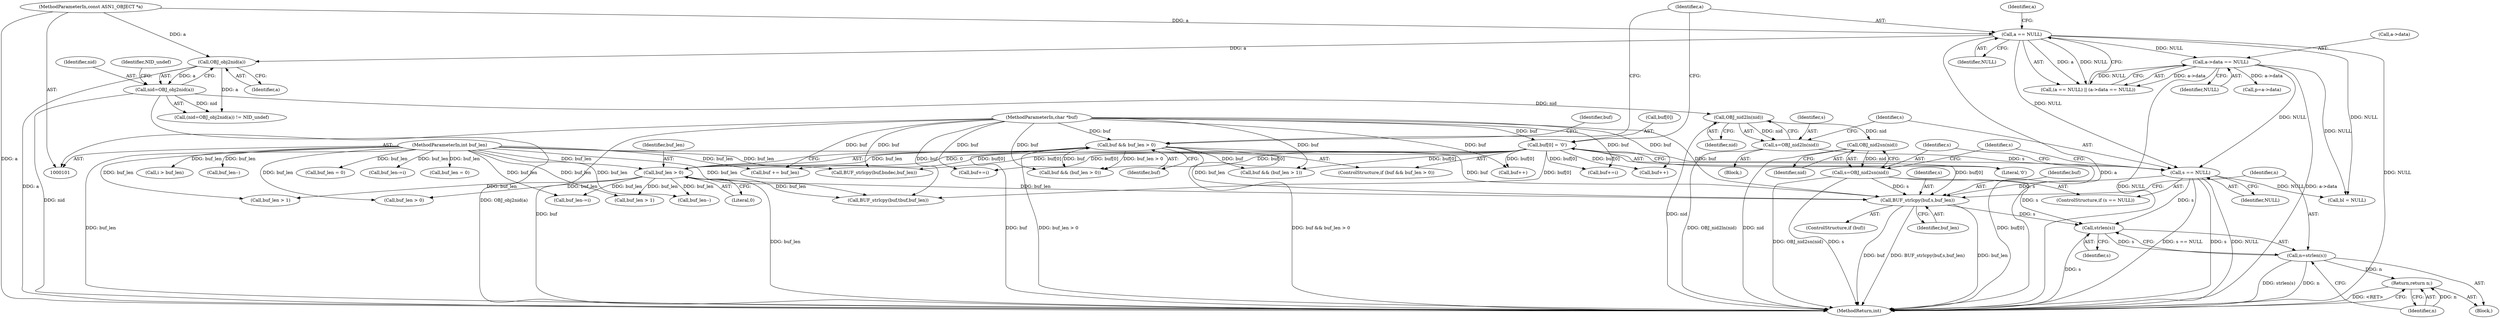 digraph "0_openssl_0042fb5fd1c9d257d713b15a1f45da05cf5c1c87@API" {
"1000177" [label="(Call,strlen(s))"];
"1000159" [label="(Call,s == NULL)"];
"1000154" [label="(Call,s=OBJ_nid2ln(nid))"];
"1000156" [label="(Call,OBJ_nid2ln(nid))"];
"1000148" [label="(Call,nid=OBJ_obj2nid(a))"];
"1000150" [label="(Call,OBJ_obj2nid(a))"];
"1000133" [label="(Call,a == NULL)"];
"1000104" [label="(MethodParameterIn,const ASN1_OBJECT *a)"];
"1000136" [label="(Call,a->data == NULL)"];
"1000171" [label="(Call,BUF_strlcpy(buf,s,buf_len))"];
"1000126" [label="(Call,buf[0] = '\0')"];
"1000102" [label="(MethodParameterIn,char *buf)"];
"1000121" [label="(Call,buf && buf_len > 0)"];
"1000123" [label="(Call,buf_len > 0)"];
"1000103" [label="(MethodParameterIn,int buf_len)"];
"1000162" [label="(Call,s=OBJ_nid2sn(nid))"];
"1000164" [label="(Call,OBJ_nid2sn(nid))"];
"1000175" [label="(Call,n=strlen(s))"];
"1000179" [label="(Return,return n;)"];
"1000360" [label="(Call,buf_len--)"];
"1000123" [label="(Call,buf_len > 0)"];
"1000489" [label="(MethodReturn,int)"];
"1000130" [label="(Literal,'\0')"];
"1000446" [label="(Call,BUF_strlcpy(buf,tbuf,buf_len))"];
"1000414" [label="(Call,buf+=i)"];
"1000172" [label="(Identifier,buf)"];
"1000455" [label="(Call,buf += buf_len)"];
"1000140" [label="(Identifier,NULL)"];
"1000417" [label="(Call,buf_len-=i)"];
"1000165" [label="(Identifier,nid)"];
"1000345" [label="(Call,buf_len > 1)"];
"1000186" [label="(Call,p=a->data)"];
"1000161" [label="(Identifier,NULL)"];
"1000137" [label="(Call,a->data)"];
"1000150" [label="(Call,OBJ_obj2nid(a))"];
"1000155" [label="(Identifier,s)"];
"1000175" [label="(Call,n=strlen(s))"];
"1000164" [label="(Call,OBJ_nid2sn(nid))"];
"1000122" [label="(Identifier,buf)"];
"1000163" [label="(Identifier,s)"];
"1000121" [label="(Call,buf && buf_len > 0)"];
"1000168" [label="(Block,)"];
"1000176" [label="(Identifier,n)"];
"1000162" [label="(Call,s=OBJ_nid2sn(nid))"];
"1000124" [label="(Identifier,buf_len)"];
"1000136" [label="(Call,a->data == NULL)"];
"1000177" [label="(Call,strlen(s))"];
"1000147" [label="(Call,(nid=OBJ_obj2nid(a)) != NID_undef)"];
"1000152" [label="(Identifier,NID_undef)"];
"1000126" [label="(Call,buf[0] = '\0')"];
"1000451" [label="(Call,i > buf_len)"];
"1000134" [label="(Identifier,a)"];
"1000180" [label="(Identifier,n)"];
"1000127" [label="(Call,buf[0])"];
"1000194" [label="(Call,bl = NULL)"];
"1000159" [label="(Call,s == NULL)"];
"1000167" [label="(Identifier,s)"];
"1000148" [label="(Call,nid=OBJ_obj2nid(a))"];
"1000125" [label="(Literal,0)"];
"1000403" [label="(Call,buf_len--)"];
"1000138" [label="(Identifier,a)"];
"1000132" [label="(Call,(a == NULL) || (a->data == NULL))"];
"1000343" [label="(Call,buf && (buf_len > 1))"];
"1000135" [label="(Identifier,NULL)"];
"1000178" [label="(Identifier,s)"];
"1000174" [label="(Identifier,buf_len)"];
"1000396" [label="(Call,buf++)"];
"1000405" [label="(Call,BUF_strlcpy(buf,bndec,buf_len))"];
"1000157" [label="(Identifier,nid)"];
"1000128" [label="(Identifier,buf)"];
"1000390" [label="(Call,buf_len > 1)"];
"1000463" [label="(Call,buf+=i)"];
"1000158" [label="(ControlStructure,if (s == NULL))"];
"1000169" [label="(ControlStructure,if (buf))"];
"1000351" [label="(Call,buf++)"];
"1000153" [label="(Block,)"];
"1000442" [label="(Call,buf_len > 0)"];
"1000171" [label="(Call,BUF_strlcpy(buf,s,buf_len))"];
"1000458" [label="(Call,buf_len = 0)"];
"1000103" [label="(MethodParameterIn,int buf_len)"];
"1000466" [label="(Call,buf_len-=i)"];
"1000120" [label="(ControlStructure,if (buf && buf_len > 0))"];
"1000173" [label="(Identifier,s)"];
"1000156" [label="(Call,OBJ_nid2ln(nid))"];
"1000149" [label="(Identifier,nid)"];
"1000151" [label="(Identifier,a)"];
"1000179" [label="(Return,return n;)"];
"1000154" [label="(Call,s=OBJ_nid2ln(nid))"];
"1000133" [label="(Call,a == NULL)"];
"1000160" [label="(Identifier,s)"];
"1000104" [label="(MethodParameterIn,const ASN1_OBJECT *a)"];
"1000409" [label="(Call,buf_len = 0)"];
"1000102" [label="(MethodParameterIn,char *buf)"];
"1000440" [label="(Call,buf && (buf_len > 0))"];
"1000177" -> "1000175"  [label="AST: "];
"1000177" -> "1000178"  [label="CFG: "];
"1000178" -> "1000177"  [label="AST: "];
"1000175" -> "1000177"  [label="CFG: "];
"1000177" -> "1000489"  [label="DDG: s"];
"1000177" -> "1000175"  [label="DDG: s"];
"1000159" -> "1000177"  [label="DDG: s"];
"1000171" -> "1000177"  [label="DDG: s"];
"1000162" -> "1000177"  [label="DDG: s"];
"1000159" -> "1000158"  [label="AST: "];
"1000159" -> "1000161"  [label="CFG: "];
"1000160" -> "1000159"  [label="AST: "];
"1000161" -> "1000159"  [label="AST: "];
"1000163" -> "1000159"  [label="CFG: "];
"1000167" -> "1000159"  [label="CFG: "];
"1000159" -> "1000489"  [label="DDG: s == NULL"];
"1000159" -> "1000489"  [label="DDG: s"];
"1000159" -> "1000489"  [label="DDG: NULL"];
"1000154" -> "1000159"  [label="DDG: s"];
"1000136" -> "1000159"  [label="DDG: NULL"];
"1000133" -> "1000159"  [label="DDG: NULL"];
"1000159" -> "1000171"  [label="DDG: s"];
"1000159" -> "1000194"  [label="DDG: NULL"];
"1000154" -> "1000153"  [label="AST: "];
"1000154" -> "1000156"  [label="CFG: "];
"1000155" -> "1000154"  [label="AST: "];
"1000156" -> "1000154"  [label="AST: "];
"1000160" -> "1000154"  [label="CFG: "];
"1000154" -> "1000489"  [label="DDG: OBJ_nid2ln(nid)"];
"1000156" -> "1000154"  [label="DDG: nid"];
"1000156" -> "1000157"  [label="CFG: "];
"1000157" -> "1000156"  [label="AST: "];
"1000156" -> "1000489"  [label="DDG: nid"];
"1000148" -> "1000156"  [label="DDG: nid"];
"1000156" -> "1000164"  [label="DDG: nid"];
"1000148" -> "1000147"  [label="AST: "];
"1000148" -> "1000150"  [label="CFG: "];
"1000149" -> "1000148"  [label="AST: "];
"1000150" -> "1000148"  [label="AST: "];
"1000152" -> "1000148"  [label="CFG: "];
"1000148" -> "1000489"  [label="DDG: nid"];
"1000148" -> "1000489"  [label="DDG: OBJ_obj2nid(a)"];
"1000148" -> "1000147"  [label="DDG: nid"];
"1000150" -> "1000148"  [label="DDG: a"];
"1000150" -> "1000151"  [label="CFG: "];
"1000151" -> "1000150"  [label="AST: "];
"1000150" -> "1000489"  [label="DDG: a"];
"1000150" -> "1000147"  [label="DDG: a"];
"1000133" -> "1000150"  [label="DDG: a"];
"1000104" -> "1000150"  [label="DDG: a"];
"1000133" -> "1000132"  [label="AST: "];
"1000133" -> "1000135"  [label="CFG: "];
"1000134" -> "1000133"  [label="AST: "];
"1000135" -> "1000133"  [label="AST: "];
"1000138" -> "1000133"  [label="CFG: "];
"1000132" -> "1000133"  [label="CFG: "];
"1000133" -> "1000489"  [label="DDG: a"];
"1000133" -> "1000489"  [label="DDG: NULL"];
"1000133" -> "1000132"  [label="DDG: a"];
"1000133" -> "1000132"  [label="DDG: NULL"];
"1000104" -> "1000133"  [label="DDG: a"];
"1000133" -> "1000136"  [label="DDG: NULL"];
"1000133" -> "1000194"  [label="DDG: NULL"];
"1000104" -> "1000101"  [label="AST: "];
"1000104" -> "1000489"  [label="DDG: a"];
"1000136" -> "1000132"  [label="AST: "];
"1000136" -> "1000140"  [label="CFG: "];
"1000137" -> "1000136"  [label="AST: "];
"1000140" -> "1000136"  [label="AST: "];
"1000132" -> "1000136"  [label="CFG: "];
"1000136" -> "1000489"  [label="DDG: NULL"];
"1000136" -> "1000489"  [label="DDG: a->data"];
"1000136" -> "1000132"  [label="DDG: a->data"];
"1000136" -> "1000132"  [label="DDG: NULL"];
"1000136" -> "1000186"  [label="DDG: a->data"];
"1000136" -> "1000194"  [label="DDG: NULL"];
"1000171" -> "1000169"  [label="AST: "];
"1000171" -> "1000174"  [label="CFG: "];
"1000172" -> "1000171"  [label="AST: "];
"1000173" -> "1000171"  [label="AST: "];
"1000174" -> "1000171"  [label="AST: "];
"1000176" -> "1000171"  [label="CFG: "];
"1000171" -> "1000489"  [label="DDG: buf"];
"1000171" -> "1000489"  [label="DDG: BUF_strlcpy(buf,s,buf_len)"];
"1000171" -> "1000489"  [label="DDG: buf_len"];
"1000126" -> "1000171"  [label="DDG: buf[0]"];
"1000121" -> "1000171"  [label="DDG: buf"];
"1000102" -> "1000171"  [label="DDG: buf"];
"1000162" -> "1000171"  [label="DDG: s"];
"1000123" -> "1000171"  [label="DDG: buf_len"];
"1000103" -> "1000171"  [label="DDG: buf_len"];
"1000126" -> "1000120"  [label="AST: "];
"1000126" -> "1000130"  [label="CFG: "];
"1000127" -> "1000126"  [label="AST: "];
"1000130" -> "1000126"  [label="AST: "];
"1000134" -> "1000126"  [label="CFG: "];
"1000126" -> "1000489"  [label="DDG: buf[0]"];
"1000102" -> "1000126"  [label="DDG: buf"];
"1000126" -> "1000343"  [label="DDG: buf[0]"];
"1000126" -> "1000351"  [label="DDG: buf[0]"];
"1000126" -> "1000396"  [label="DDG: buf[0]"];
"1000126" -> "1000405"  [label="DDG: buf[0]"];
"1000126" -> "1000414"  [label="DDG: buf[0]"];
"1000126" -> "1000440"  [label="DDG: buf[0]"];
"1000126" -> "1000446"  [label="DDG: buf[0]"];
"1000126" -> "1000455"  [label="DDG: buf[0]"];
"1000126" -> "1000463"  [label="DDG: buf[0]"];
"1000102" -> "1000101"  [label="AST: "];
"1000102" -> "1000489"  [label="DDG: buf"];
"1000102" -> "1000121"  [label="DDG: buf"];
"1000102" -> "1000343"  [label="DDG: buf"];
"1000102" -> "1000351"  [label="DDG: buf"];
"1000102" -> "1000396"  [label="DDG: buf"];
"1000102" -> "1000405"  [label="DDG: buf"];
"1000102" -> "1000414"  [label="DDG: buf"];
"1000102" -> "1000440"  [label="DDG: buf"];
"1000102" -> "1000446"  [label="DDG: buf"];
"1000102" -> "1000455"  [label="DDG: buf"];
"1000102" -> "1000463"  [label="DDG: buf"];
"1000121" -> "1000120"  [label="AST: "];
"1000121" -> "1000122"  [label="CFG: "];
"1000121" -> "1000123"  [label="CFG: "];
"1000122" -> "1000121"  [label="AST: "];
"1000123" -> "1000121"  [label="AST: "];
"1000128" -> "1000121"  [label="CFG: "];
"1000134" -> "1000121"  [label="CFG: "];
"1000121" -> "1000489"  [label="DDG: buf_len > 0"];
"1000121" -> "1000489"  [label="DDG: buf && buf_len > 0"];
"1000121" -> "1000489"  [label="DDG: buf"];
"1000123" -> "1000121"  [label="DDG: buf_len"];
"1000123" -> "1000121"  [label="DDG: 0"];
"1000121" -> "1000343"  [label="DDG: buf"];
"1000121" -> "1000440"  [label="DDG: buf"];
"1000121" -> "1000440"  [label="DDG: buf_len > 0"];
"1000123" -> "1000125"  [label="CFG: "];
"1000124" -> "1000123"  [label="AST: "];
"1000125" -> "1000123"  [label="AST: "];
"1000123" -> "1000489"  [label="DDG: buf_len"];
"1000103" -> "1000123"  [label="DDG: buf_len"];
"1000123" -> "1000345"  [label="DDG: buf_len"];
"1000123" -> "1000360"  [label="DDG: buf_len"];
"1000123" -> "1000390"  [label="DDG: buf_len"];
"1000123" -> "1000417"  [label="DDG: buf_len"];
"1000123" -> "1000442"  [label="DDG: buf_len"];
"1000123" -> "1000446"  [label="DDG: buf_len"];
"1000103" -> "1000101"  [label="AST: "];
"1000103" -> "1000489"  [label="DDG: buf_len"];
"1000103" -> "1000345"  [label="DDG: buf_len"];
"1000103" -> "1000360"  [label="DDG: buf_len"];
"1000103" -> "1000390"  [label="DDG: buf_len"];
"1000103" -> "1000403"  [label="DDG: buf_len"];
"1000103" -> "1000405"  [label="DDG: buf_len"];
"1000103" -> "1000409"  [label="DDG: buf_len"];
"1000103" -> "1000417"  [label="DDG: buf_len"];
"1000103" -> "1000442"  [label="DDG: buf_len"];
"1000103" -> "1000446"  [label="DDG: buf_len"];
"1000103" -> "1000451"  [label="DDG: buf_len"];
"1000103" -> "1000455"  [label="DDG: buf_len"];
"1000103" -> "1000458"  [label="DDG: buf_len"];
"1000103" -> "1000466"  [label="DDG: buf_len"];
"1000162" -> "1000158"  [label="AST: "];
"1000162" -> "1000164"  [label="CFG: "];
"1000163" -> "1000162"  [label="AST: "];
"1000164" -> "1000162"  [label="AST: "];
"1000167" -> "1000162"  [label="CFG: "];
"1000162" -> "1000489"  [label="DDG: OBJ_nid2sn(nid)"];
"1000162" -> "1000489"  [label="DDG: s"];
"1000164" -> "1000162"  [label="DDG: nid"];
"1000164" -> "1000165"  [label="CFG: "];
"1000165" -> "1000164"  [label="AST: "];
"1000164" -> "1000489"  [label="DDG: nid"];
"1000175" -> "1000168"  [label="AST: "];
"1000176" -> "1000175"  [label="AST: "];
"1000180" -> "1000175"  [label="CFG: "];
"1000175" -> "1000489"  [label="DDG: n"];
"1000175" -> "1000489"  [label="DDG: strlen(s)"];
"1000175" -> "1000179"  [label="DDG: n"];
"1000179" -> "1000168"  [label="AST: "];
"1000179" -> "1000180"  [label="CFG: "];
"1000180" -> "1000179"  [label="AST: "];
"1000489" -> "1000179"  [label="CFG: "];
"1000179" -> "1000489"  [label="DDG: <RET>"];
"1000180" -> "1000179"  [label="DDG: n"];
}
